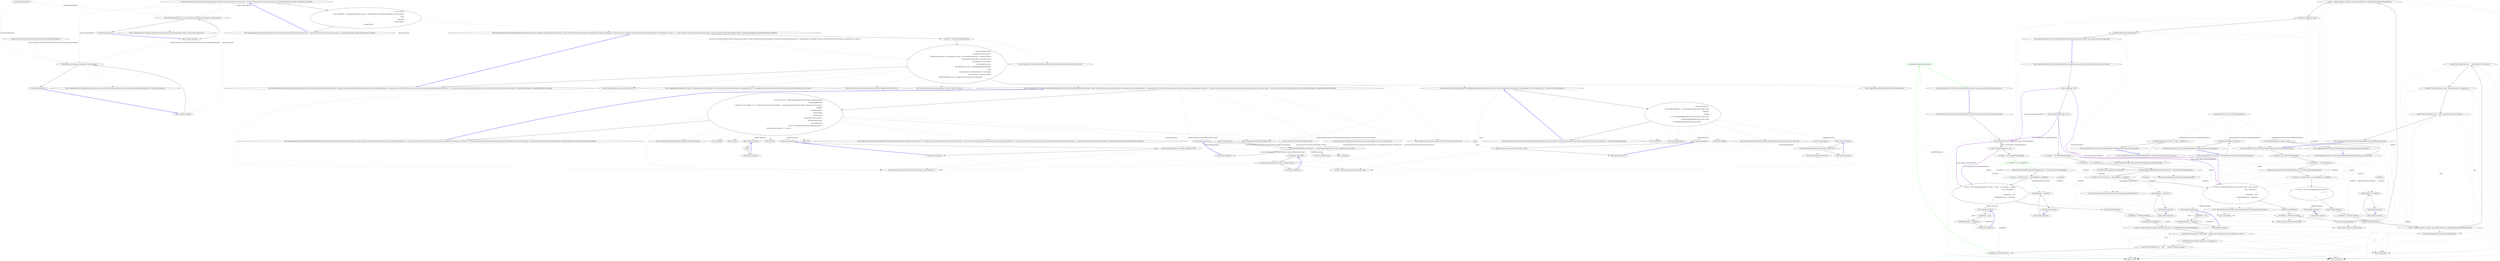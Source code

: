 digraph  {
n62 [label="System.StringComparer", span=""];
n63 [label="System.Collections.Generic.IEnumerable<CommandLine.Core.OptionSpecification>", span=""];
n64 [label="System.Collections.Generic.IEnumerable<string>", span=""];
n65 [label="System.StringComparer", span=""];
n66 [label="System.Collections.Generic.IEnumerable<System.Tuple<CommandLine.Core.Verb, System.Type>>", span=""];
n67 [label=string, span=""];
n68 [label="System.StringComparer", span=""];
n0 [label="Entry CommandLine.Core.InstanceChooser.Choose(System.Collections.Generic.IEnumerable<System.Type>, System.Collections.Generic.IEnumerable<string>, System.StringComparer, System.Globalization.CultureInfo)", span="12-12", cluster="CommandLine.Core.InstanceChooser.Choose(System.Collections.Generic.IEnumerable<System.Type>, System.Collections.Generic.IEnumerable<string>, System.StringComparer, System.Globalization.CultureInfo)"];
n1 [label="return Choose(\r\n                (args, optionSpecs) => Tokenizer.Tokenize(args, name => NameLookup.Contains(name, optionSpecs, nameComparer)),\r\n                types,\r\n                arguments,\r\n                nameComparer,\r\n                parsingCulture);", span="18-23", cluster="CommandLine.Core.InstanceChooser.Choose(System.Collections.Generic.IEnumerable<System.Type>, System.Collections.Generic.IEnumerable<string>, System.StringComparer, System.Globalization.CultureInfo)"];
n5 [label="Tokenizer.Tokenize(args, name => NameLookup.Contains(name, optionSpecs, nameComparer))", span="19-19", cluster="lambda expression"];
n9 [label="NameLookup.Contains(name, optionSpecs, nameComparer)", span="19-19", cluster="lambda expression"];
n2 [label="Exit CommandLine.Core.InstanceChooser.Choose(System.Collections.Generic.IEnumerable<System.Type>, System.Collections.Generic.IEnumerable<string>, System.StringComparer, System.Globalization.CultureInfo)", span="12-12", cluster="CommandLine.Core.InstanceChooser.Choose(System.Collections.Generic.IEnumerable<System.Type>, System.Collections.Generic.IEnumerable<string>, System.StringComparer, System.Globalization.CultureInfo)"];
n3 [label="Entry CommandLine.Core.InstanceChooser.Choose(System.Func<System.Collections.Generic.IEnumerable<string>, System.Collections.Generic.IEnumerable<CommandLine.Core.OptionSpecification>, CommandLine.Core.StatePair<System.Collections.Generic.IEnumerable<CommandLine.Core.Token>>>, System.Collections.Generic.IEnumerable<System.Type>, System.Collections.Generic.IEnumerable<string>, System.StringComparer, System.Globalization.CultureInfo)", span="26-26", cluster="CommandLine.Core.InstanceChooser.Choose(System.Func<System.Collections.Generic.IEnumerable<string>, System.Collections.Generic.IEnumerable<CommandLine.Core.OptionSpecification>, CommandLine.Core.StatePair<System.Collections.Generic.IEnumerable<CommandLine.Core.Token>>>, System.Collections.Generic.IEnumerable<System.Type>, System.Collections.Generic.IEnumerable<string>, System.StringComparer, System.Globalization.CultureInfo)"];
n4 [label="Entry lambda expression", span="19-19", cluster="lambda expression"];
n6 [label="Exit lambda expression", span="19-19", cluster="lambda expression"];
n7 [label="Entry CommandLine.Core.Tokenizer.Tokenize(System.Collections.Generic.IEnumerable<string>, System.Func<string, bool>)", span="11-11", cluster="CommandLine.Core.Tokenizer.Tokenize(System.Collections.Generic.IEnumerable<string>, System.Func<string, bool>)"];
n8 [label="Entry lambda expression", span="19-19", cluster="lambda expression"];
n10 [label="Exit lambda expression", span="19-19", cluster="lambda expression"];
n11 [label="Entry CommandLine.Core.NameLookup.Contains(string, System.Collections.Generic.IEnumerable<CommandLine.Core.OptionSpecification>, System.StringComparer)", span="11-11", cluster="CommandLine.Core.NameLookup.Contains(string, System.Collections.Generic.IEnumerable<CommandLine.Core.OptionSpecification>, System.StringComparer)"];
n12 [label="var verbs = Verb.SelectFromTypes(types)", span="33-33", cluster="CommandLine.Core.InstanceChooser.Choose(System.Func<System.Collections.Generic.IEnumerable<string>, System.Collections.Generic.IEnumerable<CommandLine.Core.OptionSpecification>, CommandLine.Core.StatePair<System.Collections.Generic.IEnumerable<CommandLine.Core.Token>>>, System.Collections.Generic.IEnumerable<System.Type>, System.Collections.Generic.IEnumerable<string>, System.StringComparer, System.Globalization.CultureInfo)"];
n13 [label="return arguments.Empty()\r\n                ? ParserResult.Create<object>(\r\n                    ParserResultType.Verbs, new NullInstance(), new[] { new NoVerbSelectedError() }, Maybe.Just(types))\r\n                : nameComparer.Equals(''help'', arguments.First())\r\n                   ? ParserResult.Create<object>(\r\n                        ParserResultType.Verbs,\r\n                        new NullInstance(), new[] { CreateHelpVerbRequestedError(\r\n                            verbs,\r\n                            arguments.Skip(1).SingleOrDefault() ?? string.Empty,\r\n                            nameComparer) }, Maybe.Just(types))\r\n                   : MatchVerb(tokenizer, verbs, arguments, nameComparer, parsingCulture);", span="35-45", cluster="CommandLine.Core.InstanceChooser.Choose(System.Func<System.Collections.Generic.IEnumerable<string>, System.Collections.Generic.IEnumerable<CommandLine.Core.OptionSpecification>, CommandLine.Core.StatePair<System.Collections.Generic.IEnumerable<CommandLine.Core.Token>>>, System.Collections.Generic.IEnumerable<System.Type>, System.Collections.Generic.IEnumerable<string>, System.StringComparer, System.Globalization.CultureInfo)"];
n15 [label="Entry CommandLine.Core.Verb.SelectFromTypes(System.Collections.Generic.IEnumerable<System.Type>)", span="40-40", cluster="CommandLine.Core.Verb.SelectFromTypes(System.Collections.Generic.IEnumerable<System.Type>)"];
n14 [label="Exit CommandLine.Core.InstanceChooser.Choose(System.Func<System.Collections.Generic.IEnumerable<string>, System.Collections.Generic.IEnumerable<CommandLine.Core.OptionSpecification>, CommandLine.Core.StatePair<System.Collections.Generic.IEnumerable<CommandLine.Core.Token>>>, System.Collections.Generic.IEnumerable<System.Type>, System.Collections.Generic.IEnumerable<string>, System.StringComparer, System.Globalization.CultureInfo)", span="26-26", cluster="CommandLine.Core.InstanceChooser.Choose(System.Func<System.Collections.Generic.IEnumerable<string>, System.Collections.Generic.IEnumerable<CommandLine.Core.OptionSpecification>, CommandLine.Core.StatePair<System.Collections.Generic.IEnumerable<CommandLine.Core.Token>>>, System.Collections.Generic.IEnumerable<System.Type>, System.Collections.Generic.IEnumerable<string>, System.StringComparer, System.Globalization.CultureInfo)"];
n16 [label="Entry System.Collections.Generic.IEnumerable<TSource>.Empty<TSource>()", span="62-62", cluster="System.Collections.Generic.IEnumerable<TSource>.Empty<TSource>()"];
n17 [label="Entry CommandLine.NullInstance.NullInstance()", span="9-9", cluster="CommandLine.NullInstance.NullInstance()"];
n18 [label="Entry CommandLine.NoVerbSelectedError.NoVerbSelectedError()", span="406-406", cluster="CommandLine.NoVerbSelectedError.NoVerbSelectedError()"];
n19 [label="Entry CommandLine.Infrastructure.Maybe.Just<T>(T)", span="68-68", cluster="CommandLine.Infrastructure.Maybe.Just<T>(T)"];
n20 [label="Entry CommandLine.ParserResult.Create<T>(CommandLine.ParserResultType, T, System.Collections.Generic.IEnumerable<CommandLine.Error>, CommandLine.Infrastructure.Maybe<System.Collections.Generic.IEnumerable<System.Type>>)", span="105-105", cluster="CommandLine.ParserResult.Create<T>(CommandLine.ParserResultType, T, System.Collections.Generic.IEnumerable<CommandLine.Error>, CommandLine.Infrastructure.Maybe<System.Collections.Generic.IEnumerable<System.Type>>)"];
n21 [label="Entry System.Collections.Generic.IEnumerable<TSource>.First<TSource>()", span="0-0", cluster="System.Collections.Generic.IEnumerable<TSource>.First<TSource>()"];
n22 [label="Entry System.StringComparer.Equals(string, string)", span="0-0", cluster="System.StringComparer.Equals(string, string)"];
n23 [label="Entry System.Collections.Generic.IEnumerable<TSource>.Skip<TSource>(int)", span="0-0", cluster="System.Collections.Generic.IEnumerable<TSource>.Skip<TSource>(int)"];
n24 [label="Entry System.Collections.Generic.IEnumerable<TSource>.SingleOrDefault<TSource>()", span="0-0", cluster="System.Collections.Generic.IEnumerable<TSource>.SingleOrDefault<TSource>()"];
n25 [label="Entry CommandLine.Core.InstanceChooser.CreateHelpVerbRequestedError(System.Collections.Generic.IEnumerable<System.Tuple<CommandLine.Core.Verb, System.Type>>, string, System.StringComparer)", span="69-69", cluster="CommandLine.Core.InstanceChooser.CreateHelpVerbRequestedError(System.Collections.Generic.IEnumerable<System.Tuple<CommandLine.Core.Verb, System.Type>>, string, System.StringComparer)"];
n26 [label="Entry CommandLine.Core.InstanceChooser.MatchVerb(System.Func<System.Collections.Generic.IEnumerable<string>, System.Collections.Generic.IEnumerable<CommandLine.Core.OptionSpecification>, CommandLine.Core.StatePair<System.Collections.Generic.IEnumerable<CommandLine.Core.Token>>>, System.Collections.Generic.IEnumerable<System.Tuple<CommandLine.Core.Verb, System.Type>>, System.Collections.Generic.IEnumerable<string>, System.StringComparer, System.Globalization.CultureInfo)", span="48-48", cluster="CommandLine.Core.InstanceChooser.MatchVerb(System.Func<System.Collections.Generic.IEnumerable<string>, System.Collections.Generic.IEnumerable<CommandLine.Core.OptionSpecification>, CommandLine.Core.StatePair<System.Collections.Generic.IEnumerable<CommandLine.Core.Token>>>, System.Collections.Generic.IEnumerable<System.Tuple<CommandLine.Core.Verb, System.Type>>, System.Collections.Generic.IEnumerable<string>, System.StringComparer, System.Globalization.CultureInfo)"];
n27 [label="return verbs.Any(a => nameComparer.Equals(a.Item1.Name, arguments.First()))\r\n                ? InstanceBuilder.Build(\r\n                    Maybe.Just<Func<object>>(() => Activator.CreateInstance(verbs.Single(v => nameComparer.Equals(v.Item1.Name, arguments.First())).Item2)),\r\n                    tokenizer,\r\n                    arguments.Skip(1),\r\n                    nameComparer,\r\n                    parsingCulture)\r\n                : ParserResult.Create<object>(\r\n                    ParserResultType.Verbs,\r\n                    new NullInstance(),\r\n                    new[] { new BadVerbSelectedError(arguments.First()) },\r\n                    Maybe.Just(verbs.Select(v => v.Item2)));", span="55-66", cluster="CommandLine.Core.InstanceChooser.MatchVerb(System.Func<System.Collections.Generic.IEnumerable<string>, System.Collections.Generic.IEnumerable<CommandLine.Core.OptionSpecification>, CommandLine.Core.StatePair<System.Collections.Generic.IEnumerable<CommandLine.Core.Token>>>, System.Collections.Generic.IEnumerable<System.Tuple<CommandLine.Core.Verb, System.Type>>, System.Collections.Generic.IEnumerable<string>, System.StringComparer, System.Globalization.CultureInfo)"];
n36 [label="nameComparer.Equals(a.Item1.Name, arguments.First())", span="55-55", cluster="lambda expression"];
n39 [label="Activator.CreateInstance(verbs.Single(v => nameComparer.Equals(v.Item1.Name, arguments.First())).Item2)", span="57-57", cluster="lambda expression"];
n44 [label="nameComparer.Equals(v.Item1.Name, arguments.First())", span="57-57", cluster="lambda expression"];
n28 [label="Exit CommandLine.Core.InstanceChooser.MatchVerb(System.Func<System.Collections.Generic.IEnumerable<string>, System.Collections.Generic.IEnumerable<CommandLine.Core.OptionSpecification>, CommandLine.Core.StatePair<System.Collections.Generic.IEnumerable<CommandLine.Core.Token>>>, System.Collections.Generic.IEnumerable<System.Tuple<CommandLine.Core.Verb, System.Type>>, System.Collections.Generic.IEnumerable<string>, System.StringComparer, System.Globalization.CultureInfo)", span="48-48", cluster="CommandLine.Core.InstanceChooser.MatchVerb(System.Func<System.Collections.Generic.IEnumerable<string>, System.Collections.Generic.IEnumerable<CommandLine.Core.OptionSpecification>, CommandLine.Core.StatePair<System.Collections.Generic.IEnumerable<CommandLine.Core.Token>>>, System.Collections.Generic.IEnumerable<System.Tuple<CommandLine.Core.Verb, System.Type>>, System.Collections.Generic.IEnumerable<string>, System.StringComparer, System.Globalization.CultureInfo)"];
n29 [label="Entry Unk.Any", span="", cluster="Unk.Any"];
n30 [label="Entry Unk.>", span="", cluster="Unk.>"];
n31 [label="Entry CommandLine.Core.InstanceBuilder.Build<T>(CommandLine.Infrastructure.Maybe<System.Func<T>>, System.Func<System.Collections.Generic.IEnumerable<string>, System.Collections.Generic.IEnumerable<CommandLine.Core.OptionSpecification>, CommandLine.Core.StatePair<System.Collections.Generic.IEnumerable<CommandLine.Core.Token>>>, System.Collections.Generic.IEnumerable<string>, System.StringComparer, System.Globalization.CultureInfo)", span="34-34", cluster="CommandLine.Core.InstanceBuilder.Build<T>(CommandLine.Infrastructure.Maybe<System.Func<T>>, System.Func<System.Collections.Generic.IEnumerable<string>, System.Collections.Generic.IEnumerable<CommandLine.Core.OptionSpecification>, CommandLine.Core.StatePair<System.Collections.Generic.IEnumerable<CommandLine.Core.Token>>>, System.Collections.Generic.IEnumerable<string>, System.StringComparer, System.Globalization.CultureInfo)"];
n32 [label="Entry CommandLine.BadVerbSelectedError.BadVerbSelectedError(string)", span="342-342", cluster="CommandLine.BadVerbSelectedError.BadVerbSelectedError(string)"];
n33 [label="Entry Unk.Select", span="", cluster="Unk.Select"];
n34 [label="Entry Unk.Just", span="", cluster="Unk.Just"];
n35 [label="Entry lambda expression", span="55-55", cluster="lambda expression"];
n38 [label="Entry lambda expression", span="57-57", cluster="lambda expression"];
n46 [label="Entry lambda expression", span="66-66", cluster="lambda expression"];
n37 [label="Exit lambda expression", span="55-55", cluster="lambda expression"];
n40 [label="Exit lambda expression", span="57-57", cluster="lambda expression"];
n41 [label="Entry Unk.Single", span="", cluster="Unk.Single"];
n42 [label="Entry Unk.CreateInstance", span="", cluster="Unk.CreateInstance"];
n43 [label="Entry lambda expression", span="57-57", cluster="lambda expression"];
n45 [label="Exit lambda expression", span="57-57", cluster="lambda expression"];
n47 [label="v.Item2", span="66-66", cluster="lambda expression"];
n48 [label="Exit lambda expression", span="66-66", cluster="lambda expression"];
n49 [label="return verb.Length > 0\r\n                      ? verbs.SingleOrDefault(v => nameComparer.Equals(v.Item1.Name, verb))\r\n                             .ToMaybe()\r\n                             .Return(\r\n                                 v => new HelpVerbRequestedError(v.Item1.Name, v.Item2, true),\r\n                                 new HelpVerbRequestedError(null, null, false))\r\n                      : new HelpVerbRequestedError(null, null, false);", span="74-80", cluster="CommandLine.Core.InstanceChooser.CreateHelpVerbRequestedError(System.Collections.Generic.IEnumerable<System.Tuple<CommandLine.Core.Verb, System.Type>>, string, System.StringComparer)"];
n56 [label="nameComparer.Equals(v.Item1.Name, verb)", span="75-75", cluster="lambda expression"];
n50 [label="Exit CommandLine.Core.InstanceChooser.CreateHelpVerbRequestedError(System.Collections.Generic.IEnumerable<System.Tuple<CommandLine.Core.Verb, System.Type>>, string, System.StringComparer)", span="69-69", cluster="CommandLine.Core.InstanceChooser.CreateHelpVerbRequestedError(System.Collections.Generic.IEnumerable<System.Tuple<CommandLine.Core.Verb, System.Type>>, string, System.StringComparer)"];
n51 [label="Entry Unk.SingleOrDefault", span="", cluster="Unk.SingleOrDefault"];
n52 [label="Entry Unk.ToMaybe", span="", cluster="Unk.ToMaybe"];
n53 [label="Entry CommandLine.HelpVerbRequestedError.HelpVerbRequestedError(string, System.Type, bool)", span="368-368", cluster="CommandLine.HelpVerbRequestedError.HelpVerbRequestedError(string, System.Type, bool)"];
n54 [label="Entry Unk.Return", span="", cluster="Unk.Return"];
n55 [label="Entry lambda expression", span="75-75", cluster="lambda expression"];
n58 [label="Entry lambda expression", span="78-78", cluster="lambda expression"];
n57 [label="Exit lambda expression", span="75-75", cluster="lambda expression"];
n59 [label="new HelpVerbRequestedError(v.Item1.Name, v.Item2, true)", span="78-78", cluster="lambda expression"];
n60 [label="Exit lambda expression", span="78-78", cluster="lambda expression"];
n61 [label="Entry HelpVerbRequestedError.cstr", span="", cluster="HelpVerbRequestedError.cstr"];
m1_39 [label="Entry Unk.Be", span="", cluster="Unk.Be", file="SpecificationPropertyRules.cs"];
m1_10 [label="Entry CommandLine.Tests.Unit.Text.VerbsHelpTextFixture.Failed_verb_parsing_prints_particular_help_screen()", span="62-62", cluster="CommandLine.Tests.Unit.Text.VerbsHelpTextFixture.Failed_verb_parsing_prints_particular_help_screen()", file="SpecificationPropertyRules.cs"];
m1_14 [label="var testWriter = new StringWriter()", span="68-68", cluster="CommandLine.Tests.Unit.Text.VerbsHelpTextFixture.Failed_verb_parsing_prints_particular_help_screen()", color=green, community=0, file="SpecificationPropertyRules.cs"];
m1_13 [label="var options = new OptionsWithVerbsHelp()", span="67-67", cluster="CommandLine.Tests.Unit.Text.VerbsHelpTextFixture.Failed_verb_parsing_prints_particular_help_screen()", file="SpecificationPropertyRules.cs"];
m1_15 [label="ReflectionUtil.AssemblyFromWhichToPullInformation = Assembly.GetExecutingAssembly()", span="69-69", cluster="CommandLine.Tests.Unit.Text.VerbsHelpTextFixture.Failed_verb_parsing_prints_particular_help_screen()", file="SpecificationPropertyRules.cs"];
m1_16 [label="var parser = new Parser(with => with.HelpWriter = testWriter)", span="70-70", cluster="CommandLine.Tests.Unit.Text.VerbsHelpTextFixture.Failed_verb_parsing_prints_particular_help_screen()", file="SpecificationPropertyRules.cs"];
m1_19 [label="var helpText = testWriter.ToString()", span="80-80", cluster="CommandLine.Tests.Unit.Text.VerbsHelpTextFixture.Failed_verb_parsing_prints_particular_help_screen()", file="SpecificationPropertyRules.cs"];
m1_26 [label="invokedVerbInstance.Should().Be(null)", span="89-89", cluster="CommandLine.Tests.Unit.Text.VerbsHelpTextFixture.Failed_verb_parsing_prints_particular_help_screen()", color=green, community=0, file="SpecificationPropertyRules.cs"];
m1_17 [label="var result = parser.ParseArguments(new string[] { ''clone'', ''--no_hardlinks'' }, options,\r\n                (verb, subOptions) =>\r\n                    {\r\n                        invokedVerb = verb;\r\n                        invokedVerbInstance = subOptions;\r\n                    })", span="71-76", cluster="CommandLine.Tests.Unit.Text.VerbsHelpTextFixture.Failed_verb_parsing_prints_particular_help_screen()", file="SpecificationPropertyRules.cs"];
m1_25 [label="invokedVerb.Should().Be(''clone'')", span="88-88", cluster="CommandLine.Tests.Unit.Text.VerbsHelpTextFixture.Failed_verb_parsing_prints_particular_help_screen()", file="SpecificationPropertyRules.cs"];
m1_12 [label="object invokedVerbInstance = null", span="65-65", cluster="CommandLine.Tests.Unit.Text.VerbsHelpTextFixture.Failed_verb_parsing_prints_particular_help_screen()", file="SpecificationPropertyRules.cs"];
m1_18 [label="result.Should().BeFalse()", span="78-78", cluster="CommandLine.Tests.Unit.Text.VerbsHelpTextFixture.Failed_verb_parsing_prints_particular_help_screen()", file="SpecificationPropertyRules.cs"];
m1_20 [label="Console.WriteLine(helpText)", span="81-81", cluster="CommandLine.Tests.Unit.Text.VerbsHelpTextFixture.Failed_verb_parsing_prints_particular_help_screen()", file="SpecificationPropertyRules.cs"];
m1_21 [label="var lines = helpText.Split(new string[] { Environment.NewLine }, StringSplitOptions.RemoveEmptyEntries)", span="82-82", cluster="CommandLine.Tests.Unit.Text.VerbsHelpTextFixture.Failed_verb_parsing_prints_particular_help_screen()", file="SpecificationPropertyRules.cs"];
m1_11 [label="string invokedVerb = null", span="64-64", cluster="CommandLine.Tests.Unit.Text.VerbsHelpTextFixture.Failed_verb_parsing_prints_particular_help_screen()", file="SpecificationPropertyRules.cs"];
m1_24 [label="lines[7].Trim().Should().Be(''-q, --quiet       Suppress summary message.'')", span="86-86", cluster="CommandLine.Tests.Unit.Text.VerbsHelpTextFixture.Failed_verb_parsing_prints_particular_help_screen()", file="SpecificationPropertyRules.cs"];
m1_22 [label="lines[5].Trim().Should().Be(''--no-hardlinks    Optimize the cloning process from a repository on a local'')", span="84-84", cluster="CommandLine.Tests.Unit.Text.VerbsHelpTextFixture.Failed_verb_parsing_prints_particular_help_screen()", file="SpecificationPropertyRules.cs"];
m1_23 [label="lines[6].Trim().Should().Be(''filesystem by copying files.'')", span="85-85", cluster="CommandLine.Tests.Unit.Text.VerbsHelpTextFixture.Failed_verb_parsing_prints_particular_help_screen()", file="SpecificationPropertyRules.cs"];
m1_27 [label="Exit CommandLine.Tests.Unit.Text.VerbsHelpTextFixture.Failed_verb_parsing_prints_particular_help_screen()", span="62-62", cluster="CommandLine.Tests.Unit.Text.VerbsHelpTextFixture.Failed_verb_parsing_prints_particular_help_screen()", file="SpecificationPropertyRules.cs"];
m1_3 [label="Entry CommandLine.Tests.Unit.Text.VerbsHelpTextFixture.DoCoreTestForIndex(string[])", span="121-121", cluster="CommandLine.Tests.Unit.Text.VerbsHelpTextFixture.DoCoreTestForIndex(string[])", file="SpecificationPropertyRules.cs"];
m1_70 [label="var testWriter = new StringWriter()", span="124-124", cluster="CommandLine.Tests.Unit.Text.VerbsHelpTextFixture.DoCoreTestForIndex(string[])", file="SpecificationPropertyRules.cs"];
m1_74 [label="result.Should().BeFalse()", span="132-132", cluster="CommandLine.Tests.Unit.Text.VerbsHelpTextFixture.DoCoreTestForIndex(string[])", file="SpecificationPropertyRules.cs"];
m1_78 [label="lines[5].Trim().Should().Be(''add       Add file contents to the index.'')", span="138-138", cluster="CommandLine.Tests.Unit.Text.VerbsHelpTextFixture.DoCoreTestForIndex(string[])", file="SpecificationPropertyRules.cs"];
m1_79 [label="lines[6].Trim().Should().Be(''commit    Record changes to the repository.'')", span="139-139", cluster="CommandLine.Tests.Unit.Text.VerbsHelpTextFixture.DoCoreTestForIndex(string[])", file="SpecificationPropertyRules.cs"];
m1_80 [label="lines[7].Trim().Should().Be(''clone     Clone a repository into a new directory.'')", span="140-140", cluster="CommandLine.Tests.Unit.Text.VerbsHelpTextFixture.DoCoreTestForIndex(string[])", file="SpecificationPropertyRules.cs"];
m1_69 [label="var options = new OptionsWithVerbsHelp()", span="123-123", cluster="CommandLine.Tests.Unit.Text.VerbsHelpTextFixture.DoCoreTestForIndex(string[])", file="SpecificationPropertyRules.cs"];
m1_71 [label="ReflectionUtil.AssemblyFromWhichToPullInformation = Assembly.GetExecutingAssembly()", span="125-125", cluster="CommandLine.Tests.Unit.Text.VerbsHelpTextFixture.DoCoreTestForIndex(string[])", file="SpecificationPropertyRules.cs"];
m1_72 [label="var parser = new Parser(with => with.HelpWriter = testWriter)", span="126-126", cluster="CommandLine.Tests.Unit.Text.VerbsHelpTextFixture.DoCoreTestForIndex(string[])", file="SpecificationPropertyRules.cs"];
m1_75 [label="var helpText = testWriter.ToString()", span="134-134", cluster="CommandLine.Tests.Unit.Text.VerbsHelpTextFixture.DoCoreTestForIndex(string[])", file="SpecificationPropertyRules.cs"];
m1_73 [label="var result = parser.ParseArguments(args, options,\r\n                (_, __) =>\r\n                    {\r\n                    })", span="127-130", cluster="CommandLine.Tests.Unit.Text.VerbsHelpTextFixture.DoCoreTestForIndex(string[])", file="SpecificationPropertyRules.cs"];
m1_77 [label="var lines = helpText.Split(new string[] { Environment.NewLine }, StringSplitOptions.RemoveEmptyEntries)", span="136-136", cluster="CommandLine.Tests.Unit.Text.VerbsHelpTextFixture.DoCoreTestForIndex(string[])", file="SpecificationPropertyRules.cs"];
m1_76 [label="Console.WriteLine(helpText)", span="135-135", cluster="CommandLine.Tests.Unit.Text.VerbsHelpTextFixture.DoCoreTestForIndex(string[])", file="SpecificationPropertyRules.cs"];
m1_81 [label="Exit CommandLine.Tests.Unit.Text.VerbsHelpTextFixture.DoCoreTestForIndex(string[])", span="121-121", cluster="CommandLine.Tests.Unit.Text.VerbsHelpTextFixture.DoCoreTestForIndex(string[])", file="SpecificationPropertyRules.cs"];
m1_35 [label="Entry System.IO.StringWriter.ToString()", span="0-0", cluster="System.IO.StringWriter.ToString()", file="SpecificationPropertyRules.cs"];
m1_29 [label="Entry System.IO.StringWriter.StringWriter()", span="0-0", cluster="System.IO.StringWriter.StringWriter()", file="SpecificationPropertyRules.cs"];
m1_30 [label="Entry System.Reflection.Assembly.GetExecutingAssembly()", span="0-0", cluster="System.Reflection.Assembly.GetExecutingAssembly()", file="SpecificationPropertyRules.cs"];
m1_31 [label="Entry CommandLine.Parser.Parser(System.Action<CommandLine.ParserSettings>)", span="86-86", cluster="CommandLine.Parser.Parser(System.Action<CommandLine.ParserSettings>)", file="SpecificationPropertyRules.cs"];
m1_4 [label="Entry CommandLine.Tests.Unit.Text.VerbsHelpTextFixture.Requesting_help_prints_help_index()", span="50-50", cluster="CommandLine.Tests.Unit.Text.VerbsHelpTextFixture.Requesting_help_prints_help_index()", file="SpecificationPropertyRules.cs"];
m1_5 [label="DoCoreTestForIndex(new string[] {''help''})", span="52-52", cluster="CommandLine.Tests.Unit.Text.VerbsHelpTextFixture.Requesting_help_prints_help_index()", file="SpecificationPropertyRules.cs"];
m1_6 [label="Exit CommandLine.Tests.Unit.Text.VerbsHelpTextFixture.Requesting_help_prints_help_index()", span="50-50", cluster="CommandLine.Tests.Unit.Text.VerbsHelpTextFixture.Requesting_help_prints_help_index()", file="SpecificationPropertyRules.cs"];
m1_38 [label="Entry string.Trim()", span="0-0", cluster="string.Trim()", file="SpecificationPropertyRules.cs"];
m1_34 [label="Entry Unk.BeFalse", span="", cluster="Unk.BeFalse", file="SpecificationPropertyRules.cs"];
m1_85 [label="Entry lambda expression", span="128-130", cluster="lambda expression", file="SpecificationPropertyRules.cs"];
m1_41 [label="with.HelpWriter = testWriter", span="70-70", cluster="lambda expression", file="SpecificationPropertyRules.cs"];
m1_40 [label="Entry lambda expression", span="70-70", cluster="lambda expression", file="SpecificationPropertyRules.cs"];
m1_42 [label="Exit lambda expression", span="70-70", cluster="lambda expression", file="SpecificationPropertyRules.cs"];
m1_43 [label="Entry lambda expression", span="72-76", cluster="lambda expression", file="SpecificationPropertyRules.cs"];
m1_63 [label="with.HelpWriter = testWriter", span="102-102", cluster="lambda expression", file="SpecificationPropertyRules.cs"];
m1_83 [label="with.HelpWriter = testWriter", span="126-126", cluster="lambda expression", file="SpecificationPropertyRules.cs"];
m1_46 [label="Exit lambda expression", span="72-76", cluster="lambda expression", file="SpecificationPropertyRules.cs"];
m1_44 [label="invokedVerb = verb", span="74-74", cluster="lambda expression", file="SpecificationPropertyRules.cs"];
m1_45 [label="invokedVerbInstance = subOptions", span="75-75", cluster="lambda expression", file="SpecificationPropertyRules.cs"];
m1_62 [label="Entry lambda expression", span="102-102", cluster="lambda expression", file="SpecificationPropertyRules.cs"];
m1_64 [label="Exit lambda expression", span="102-102", cluster="lambda expression", file="SpecificationPropertyRules.cs"];
m1_82 [label="Entry lambda expression", span="126-126", cluster="lambda expression", file="SpecificationPropertyRules.cs"];
m1_84 [label="Exit lambda expression", span="126-126", cluster="lambda expression", file="SpecificationPropertyRules.cs"];
m1_65 [label="Entry lambda expression", span="104-108", cluster="lambda expression", file="SpecificationPropertyRules.cs"];
m1_68 [label="Exit lambda expression", span="104-108", cluster="lambda expression", file="SpecificationPropertyRules.cs"];
m1_66 [label="invokedVerb = verb", span="106-106", cluster="lambda expression", file="SpecificationPropertyRules.cs"];
m1_67 [label="invokedVerbInstance = subOptions", span="107-107", cluster="lambda expression", file="SpecificationPropertyRules.cs"];
m1_86 [label="Exit lambda expression", span="128-130", cluster="lambda expression", file="SpecificationPropertyRules.cs"];
m1_47 [label="Entry CommandLine.Tests.Unit.Text.VerbsHelpTextFixture.Requesting_help_of_particular_verb_without_instance_should_work()", span="94-94", cluster="CommandLine.Tests.Unit.Text.VerbsHelpTextFixture.Requesting_help_of_particular_verb_without_instance_should_work()", file="SpecificationPropertyRules.cs"];
m1_51 [label="var testWriter = new StringWriter()", span="100-100", cluster="CommandLine.Tests.Unit.Text.VerbsHelpTextFixture.Requesting_help_of_particular_verb_without_instance_should_work()", file="SpecificationPropertyRules.cs"];
m1_55 [label="result.Should().BeFalse()", span="110-110", cluster="CommandLine.Tests.Unit.Text.VerbsHelpTextFixture.Requesting_help_of_particular_verb_without_instance_should_work()", file="SpecificationPropertyRules.cs"];
m1_59 [label="invokedVerb.Should().Be(''help'')", span="116-116", cluster="CommandLine.Tests.Unit.Text.VerbsHelpTextFixture.Requesting_help_of_particular_verb_without_instance_should_work()", file="SpecificationPropertyRules.cs"];
m1_60 [label="invokedVerbInstance.Should().Be(null)", span="117-117", cluster="CommandLine.Tests.Unit.Text.VerbsHelpTextFixture.Requesting_help_of_particular_verb_without_instance_should_work()", file="SpecificationPropertyRules.cs"];
m1_50 [label="var options = new OptionsWithVerbsHelp()", span="99-99", cluster="CommandLine.Tests.Unit.Text.VerbsHelpTextFixture.Requesting_help_of_particular_verb_without_instance_should_work()", file="SpecificationPropertyRules.cs"];
m1_52 [label="ReflectionUtil.AssemblyFromWhichToPullInformation = Assembly.GetExecutingAssembly()", span="101-101", cluster="CommandLine.Tests.Unit.Text.VerbsHelpTextFixture.Requesting_help_of_particular_verb_without_instance_should_work()", file="SpecificationPropertyRules.cs"];
m1_53 [label="var parser = new Parser(with => with.HelpWriter = testWriter)", span="102-102", cluster="CommandLine.Tests.Unit.Text.VerbsHelpTextFixture.Requesting_help_of_particular_verb_without_instance_should_work()", file="SpecificationPropertyRules.cs"];
m1_56 [label="var helpText = testWriter.ToString()", span="112-112", cluster="CommandLine.Tests.Unit.Text.VerbsHelpTextFixture.Requesting_help_of_particular_verb_without_instance_should_work()", file="SpecificationPropertyRules.cs"];
m1_48 [label="string invokedVerb = null", span="96-96", cluster="CommandLine.Tests.Unit.Text.VerbsHelpTextFixture.Requesting_help_of_particular_verb_without_instance_should_work()", file="SpecificationPropertyRules.cs"];
m1_49 [label="object invokedVerbInstance = null", span="97-97", cluster="CommandLine.Tests.Unit.Text.VerbsHelpTextFixture.Requesting_help_of_particular_verb_without_instance_should_work()", file="SpecificationPropertyRules.cs"];
m1_54 [label="var result = parser.ParseArguments(new string[] {''help'', ''add''}, options,\r\n                (verb, subOptions) =>\r\n                    {\r\n                        invokedVerb = verb;\r\n                        invokedVerbInstance = subOptions;\r\n                    })", span="103-108", cluster="CommandLine.Tests.Unit.Text.VerbsHelpTextFixture.Requesting_help_of_particular_verb_without_instance_should_work()", file="SpecificationPropertyRules.cs"];
m1_58 [label="var lines = helpText.Split(new string[] { Environment.NewLine }, StringSplitOptions.RemoveEmptyEntries)", span="114-114", cluster="CommandLine.Tests.Unit.Text.VerbsHelpTextFixture.Requesting_help_of_particular_verb_without_instance_should_work()", file="SpecificationPropertyRules.cs"];
m1_57 [label="Console.WriteLine(helpText)", span="113-113", cluster="CommandLine.Tests.Unit.Text.VerbsHelpTextFixture.Requesting_help_of_particular_verb_without_instance_should_work()", file="SpecificationPropertyRules.cs"];
m1_61 [label="Exit CommandLine.Tests.Unit.Text.VerbsHelpTextFixture.Requesting_help_of_particular_verb_without_instance_should_work()", span="94-94", cluster="CommandLine.Tests.Unit.Text.VerbsHelpTextFixture.Requesting_help_of_particular_verb_without_instance_should_work()", file="SpecificationPropertyRules.cs"];
m1_32 [label="Entry CommandLine.Parser.ParseArguments(string[], object, System.Action<string, object>)", span="162-162", cluster="CommandLine.Parser.ParseArguments(string[], object, System.Action<string, object>)", file="SpecificationPropertyRules.cs"];
m1_7 [label="Entry CommandLine.Tests.Unit.Text.VerbsHelpTextFixture.Requesting_bad_help_prints_help_index()", span="56-56", cluster="CommandLine.Tests.Unit.Text.VerbsHelpTextFixture.Requesting_bad_help_prints_help_index()", file="SpecificationPropertyRules.cs"];
m1_8 [label="DoCoreTestForIndex(new string[] { ''help'', ''undefined'' })", span="58-58", cluster="CommandLine.Tests.Unit.Text.VerbsHelpTextFixture.Requesting_bad_help_prints_help_index()", file="SpecificationPropertyRules.cs"];
m1_9 [label="Exit CommandLine.Tests.Unit.Text.VerbsHelpTextFixture.Requesting_bad_help_prints_help_index()", span="56-56", cluster="CommandLine.Tests.Unit.Text.VerbsHelpTextFixture.Requesting_bad_help_prints_help_index()", file="SpecificationPropertyRules.cs"];
m1_0 [label="Entry CommandLine.Tests.Unit.Text.VerbsHelpTextFixture.Failed_parsing_prints_help_index()", span="44-44", cluster="CommandLine.Tests.Unit.Text.VerbsHelpTextFixture.Failed_parsing_prints_help_index()", file="SpecificationPropertyRules.cs"];
m1_1 [label="DoCoreTestForIndex(new string[] {})", span="46-46", cluster="CommandLine.Tests.Unit.Text.VerbsHelpTextFixture.Failed_parsing_prints_help_index()", file="SpecificationPropertyRules.cs"];
m1_2 [label="Exit CommandLine.Tests.Unit.Text.VerbsHelpTextFixture.Failed_parsing_prints_help_index()", span="44-44", cluster="CommandLine.Tests.Unit.Text.VerbsHelpTextFixture.Failed_parsing_prints_help_index()", file="SpecificationPropertyRules.cs"];
m1_37 [label="Entry string.Split(string[], System.StringSplitOptions)", span="0-0", cluster="string.Split(string[], System.StringSplitOptions)", file="SpecificationPropertyRules.cs"];
m1_33 [label="Entry Unk.Should", span="", cluster="Unk.Should", file="SpecificationPropertyRules.cs"];
m1_36 [label="Entry System.Console.WriteLine(string)", span="0-0", cluster="System.Console.WriteLine(string)", file="SpecificationPropertyRules.cs"];
m1_28 [label="Entry CommandLine.Tests.Fakes.OptionsWithVerbsHelp.OptionsWithVerbsHelp()", span="80-80", cluster="CommandLine.Tests.Fakes.OptionsWithVerbsHelp.OptionsWithVerbsHelp()", file="SpecificationPropertyRules.cs"];
m1_88 [label=testWriter, span="", file="SpecificationPropertyRules.cs"];
m1_89 [label=testWriter, span="", file="SpecificationPropertyRules.cs"];
m1_90 [label=testWriter, span="", file="SpecificationPropertyRules.cs"];
m1_87 [label="CommandLine.Tests.Unit.Text.VerbsHelpTextFixture", span="", file="SpecificationPropertyRules.cs"];
n62 -> n5  [key=1, style=dashed, color=darkseagreen4, label="System.StringComparer"];
n62 -> n9  [key=1, style=dashed, color=darkseagreen4, label="System.StringComparer"];
n63 -> n9  [key=1, style=dashed, color=darkseagreen4, label="System.Collections.Generic.IEnumerable<CommandLine.Core.OptionSpecification>"];
n64 -> n36  [key=1, style=dashed, color=darkseagreen4, label="System.Collections.Generic.IEnumerable<string>"];
n64 -> n39  [key=1, style=dashed, color=darkseagreen4, label="System.Collections.Generic.IEnumerable<string>"];
n64 -> n44  [key=1, style=dashed, color=darkseagreen4, label="System.Collections.Generic.IEnumerable<string>"];
n65 -> n36  [key=1, style=dashed, color=darkseagreen4, label="System.StringComparer"];
n65 -> n39  [key=1, style=dashed, color=darkseagreen4, label="System.StringComparer"];
n65 -> n44  [key=1, style=dashed, color=darkseagreen4, label="System.StringComparer"];
n66 -> n39  [key=1, style=dashed, color=darkseagreen4, label="System.Collections.Generic.IEnumerable<System.Tuple<CommandLine.Core.Verb, System.Type>>"];
n67 -> n56  [key=1, style=dashed, color=darkseagreen4, label=string];
n68 -> n56  [key=1, style=dashed, color=darkseagreen4, label="System.StringComparer"];
n0 -> n1  [key=0, style=solid];
n0 -> n5  [key=1, style=dashed, color=darkseagreen4, label="System.StringComparer"];
n0 -> n9  [key=1, style=dashed, color=darkseagreen4, label="System.StringComparer"];
n1 -> n2  [key=0, style=solid];
n1 -> n3  [key=2, style=dotted];
n1 -> n4  [key=1, style=dashed, color=darkseagreen4, label="lambda expression"];
n5 -> n6  [key=0, style=solid];
n5 -> n7  [key=2, style=dotted];
n5 -> n8  [key=1, style=dashed, color=darkseagreen4, label="lambda expression"];
n9 -> n10  [key=0, style=solid];
n9 -> n11  [key=2, style=dotted];
n2 -> n0  [key=0, style=bold, color=blue];
n3 -> n12  [key=0, style=solid];
n3 -> n13  [key=1, style=dashed, color=darkseagreen4, label="System.Func<System.Collections.Generic.IEnumerable<string>, System.Collections.Generic.IEnumerable<CommandLine.Core.OptionSpecification>, CommandLine.Core.StatePair<System.Collections.Generic.IEnumerable<CommandLine.Core.Token>>>"];
n4 -> n5  [key=0, style=solid];
n4 -> n9  [key=1, style=dashed, color=darkseagreen4, label="System.Collections.Generic.IEnumerable<CommandLine.Core.OptionSpecification>"];
n6 -> n4  [key=0, style=bold, color=blue];
n8 -> n9  [key=0, style=solid];
n10 -> n8  [key=0, style=bold, color=blue];
n12 -> n13  [key=0, style=solid];
n12 -> n15  [key=2, style=dotted];
n13 -> n14  [key=0, style=solid];
n13 -> n16  [key=2, style=dotted];
n13 -> n17  [key=2, style=dotted];
n13 -> n18  [key=2, style=dotted];
n13 -> n19  [key=2, style=dotted];
n13 -> n20  [key=2, style=dotted];
n13 -> n21  [key=2, style=dotted];
n13 -> n22  [key=2, style=dotted];
n13 -> n23  [key=2, style=dotted];
n13 -> n24  [key=2, style=dotted];
n13 -> n25  [key=2, style=dotted];
n13 -> n26  [key=2, style=dotted];
n14 -> n3  [key=0, style=bold, color=blue];
n25 -> n49  [key=0, style=solid];
n25 -> n56  [key=1, style=dashed, color=darkseagreen4, label=string];
n26 -> n27  [key=0, style=solid];
n26 -> n36  [key=1, style=dashed, color=darkseagreen4, label="System.Collections.Generic.IEnumerable<string>"];
n26 -> n39  [key=1, style=dashed, color=darkseagreen4, label="System.Collections.Generic.IEnumerable<System.Tuple<CommandLine.Core.Verb, System.Type>>"];
n26 -> n44  [key=1, style=dashed, color=darkseagreen4, label="System.Collections.Generic.IEnumerable<string>"];
n27 -> n28  [key=0, style=solid];
n27 -> n29  [key=2, style=dotted];
n27 -> n30  [key=2, style=dotted];
n27 -> n23  [key=2, style=dotted];
n27 -> n31  [key=2, style=dotted];
n27 -> n17  [key=2, style=dotted];
n27 -> n32  [key=2, style=dotted];
n27 -> n21  [key=2, style=dotted];
n27 -> n33  [key=2, style=dotted];
n27 -> n34  [key=2, style=dotted];
n27 -> n35  [key=1, style=dashed, color=darkseagreen4, label="lambda expression"];
n27 -> n38  [key=1, style=dashed, color=darkseagreen4, label="lambda expression"];
n27 -> n46  [key=1, style=dashed, color=darkseagreen4, label="lambda expression"];
n36 -> n37  [key=0, style=solid];
n36 -> n21  [key=2, style=dotted];
n36 -> n22  [key=2, style=dotted];
n39 -> n40  [key=0, style=solid];
n39 -> n41  [key=2, style=dotted];
n39 -> n42  [key=2, style=dotted];
n39 -> n43  [key=1, style=dashed, color=darkseagreen4, label="lambda expression"];
n44 -> n45  [key=0, style=solid];
n44 -> n21  [key=2, style=dotted];
n44 -> n22  [key=2, style=dotted];
n28 -> n26  [key=0, style=bold, color=blue];
n35 -> n36  [key=0, style=solid];
n38 -> n39  [key=0, style=solid];
n46 -> n47  [key=0, style=solid];
n37 -> n35  [key=0, style=bold, color=blue];
n40 -> n38  [key=0, style=bold, color=blue];
n43 -> n44  [key=0, style=solid];
n45 -> n43  [key=0, style=bold, color=blue];
n47 -> n48  [key=0, style=solid];
n48 -> n46  [key=0, style=bold, color=blue];
n49 -> n50  [key=0, style=solid];
n49 -> n51  [key=2, style=dotted];
n49 -> n52  [key=2, style=dotted];
n49 -> n53  [key=2, style=dotted];
n49 -> n54  [key=2, style=dotted];
n49 -> n55  [key=1, style=dashed, color=darkseagreen4, label="lambda expression"];
n49 -> n58  [key=1, style=dashed, color=darkseagreen4, label="lambda expression"];
n56 -> n57  [key=0, style=solid];
n56 -> n22  [key=2, style=dotted];
n50 -> n25  [key=0, style=bold, color=blue];
n55 -> n56  [key=0, style=solid];
n58 -> n59  [key=0, style=solid];
n57 -> n55  [key=0, style=bold, color=blue];
n59 -> n60  [key=0, style=solid];
n59 -> n61  [key=2, style=dotted];
n60 -> n58  [key=0, style=bold, color=blue];
m1_10 -> m1_11  [key=0, style=solid];
m1_14 -> m1_15  [key=0, style=solid, color=green];
m1_14 -> m1_29  [key=2, style=dotted, color=green];
m1_14 -> m1_16  [key=1, style=dashed, color=green, label=testWriter];
m1_14 -> m1_41  [key=1, style=dashed, color=green, label=testWriter];
m1_14 -> m1_19  [key=1, style=dashed, color=green, label=testWriter];
m1_13 -> m1_14  [key=0, style=solid, color=green];
m1_13 -> m1_28  [key=2, style=dotted];
m1_13 -> m1_17  [key=1, style=dashed, color=darkseagreen4, label=options];
m1_15 -> m1_16  [key=0, style=solid];
m1_15 -> m1_30  [key=2, style=dotted];
m1_16 -> m1_17  [key=0, style=solid];
m1_16 -> m1_31  [key=2, style=dotted];
m1_16 -> m1_41  [key=1, style=dashed, color=darkseagreen4, label="CommandLine.ParserSettings"];
m1_19 -> m1_20  [key=0, style=solid];
m1_19 -> m1_35  [key=2, style=dotted];
m1_19 -> m1_21  [key=1, style=dashed, color=darkseagreen4, label=helpText];
m1_26 -> m1_27  [key=0, style=solid, color=green];
m1_26 -> m1_33  [key=2, style=dotted, color=green];
m1_26 -> m1_39  [key=2, style=dotted, color=green];
m1_17 -> m1_26  [key=1, style=dashed, color=green, label=invokedVerbInstance];
m1_17 -> m1_18  [key=0, style=solid];
m1_17 -> m1_32  [key=2, style=dotted];
m1_17 -> m1_43  [key=1, style=dashed, color=darkseagreen4, label="lambda expression"];
m1_17 -> m1_25  [key=1, style=dashed, color=darkseagreen4, label=invokedVerb];
m1_25 -> m1_26  [key=0, style=solid, color=green];
m1_25 -> m1_33  [key=2, style=dotted];
m1_25 -> m1_39  [key=2, style=dotted];
m1_12 -> m1_13  [key=0, style=solid];
m1_12 -> m1_17  [key=3, color=darkorchid, style=bold, label="Local variable object invokedVerbInstance"];
m1_12 -> m1_11  [key=3, color=darkorchid, style=bold, label="Local variable object invokedVerbInstance"];
m1_18 -> m1_19  [key=0, style=solid];
m1_18 -> m1_33  [key=2, style=dotted];
m1_18 -> m1_34  [key=2, style=dotted];
m1_20 -> m1_21  [key=0, style=solid];
m1_20 -> m1_36  [key=2, style=dotted];
m1_21 -> m1_22  [key=0, style=solid];
m1_21 -> m1_37  [key=2, style=dotted];
m1_21 -> m1_23  [key=1, style=dashed, color=darkseagreen4, label=lines];
m1_21 -> m1_24  [key=1, style=dashed, color=darkseagreen4, label=lines];
m1_11 -> m1_17  [key=3, color=darkorchid, style=bold, label="Local variable string invokedVerb"];
m1_11 -> m1_12  [key=0, style=solid];
m1_11 -> m1_11  [key=3, color=darkorchid, style=bold, label="Local variable string invokedVerb"];
m1_24 -> m1_25  [key=0, style=solid];
m1_24 -> m1_33  [key=2, style=dotted];
m1_24 -> m1_39  [key=2, style=dotted];
m1_24 -> m1_38  [key=2, style=dotted];
m1_22 -> m1_33  [key=2, style=dotted];
m1_22 -> m1_39  [key=2, style=dotted];
m1_22 -> m1_23  [key=0, style=solid];
m1_22 -> m1_38  [key=2, style=dotted];
m1_23 -> m1_33  [key=2, style=dotted];
m1_23 -> m1_39  [key=2, style=dotted];
m1_23 -> m1_24  [key=0, style=solid];
m1_23 -> m1_38  [key=2, style=dotted];
m1_27 -> m1_10  [key=0, style=bold, color=blue];
m1_3 -> m1_69  [key=0, style=solid];
m1_3 -> m1_73  [key=1, style=dashed, color=darkseagreen4, label="string[]"];
m1_70 -> m1_29  [key=2, style=dotted];
m1_70 -> m1_71  [key=0, style=solid];
m1_70 -> m1_72  [key=1, style=dashed, color=darkseagreen4, label=testWriter];
m1_70 -> m1_83  [key=1, style=dashed, color=darkseagreen4, label=testWriter];
m1_70 -> m1_75  [key=1, style=dashed, color=darkseagreen4, label=testWriter];
m1_74 -> m1_33  [key=2, style=dotted];
m1_74 -> m1_75  [key=0, style=solid];
m1_74 -> m1_34  [key=2, style=dotted];
m1_78 -> m1_33  [key=2, style=dotted];
m1_78 -> m1_39  [key=2, style=dotted];
m1_78 -> m1_79  [key=0, style=solid];
m1_78 -> m1_38  [key=2, style=dotted];
m1_79 -> m1_33  [key=2, style=dotted];
m1_79 -> m1_39  [key=2, style=dotted];
m1_79 -> m1_80  [key=0, style=solid];
m1_79 -> m1_38  [key=2, style=dotted];
m1_80 -> m1_33  [key=2, style=dotted];
m1_80 -> m1_39  [key=2, style=dotted];
m1_80 -> m1_81  [key=0, style=solid];
m1_80 -> m1_38  [key=2, style=dotted];
m1_69 -> m1_28  [key=2, style=dotted];
m1_69 -> m1_70  [key=0, style=solid];
m1_69 -> m1_73  [key=1, style=dashed, color=darkseagreen4, label=options];
m1_71 -> m1_30  [key=2, style=dotted];
m1_71 -> m1_72  [key=0, style=solid];
m1_72 -> m1_31  [key=2, style=dotted];
m1_72 -> m1_73  [key=0, style=solid];
m1_72 -> m1_83  [key=1, style=dashed, color=darkseagreen4, label="CommandLine.ParserSettings"];
m1_75 -> m1_35  [key=2, style=dotted];
m1_75 -> m1_76  [key=0, style=solid];
m1_75 -> m1_77  [key=1, style=dashed, color=darkseagreen4, label=helpText];
m1_73 -> m1_32  [key=2, style=dotted];
m1_73 -> m1_74  [key=0, style=solid];
m1_73 -> m1_85  [key=1, style=dashed, color=darkseagreen4, label="lambda expression"];
m1_77 -> m1_78  [key=0, style=solid];
m1_77 -> m1_79  [key=1, style=dashed, color=darkseagreen4, label=lines];
m1_77 -> m1_80  [key=1, style=dashed, color=darkseagreen4, label=lines];
m1_77 -> m1_37  [key=2, style=dotted];
m1_76 -> m1_36  [key=2, style=dotted];
m1_76 -> m1_77  [key=0, style=solid];
m1_81 -> m1_3  [key=0, style=bold, color=blue];
m1_4 -> m1_5  [key=0, style=solid];
m1_5 -> m1_3  [key=2, style=dotted];
m1_5 -> m1_6  [key=0, style=solid];
m1_6 -> m1_4  [key=0, style=bold, color=blue];
m1_85 -> m1_86  [key=0, style=solid];
m1_41 -> m1_42  [key=0, style=solid];
m1_40 -> m1_41  [key=0, style=solid];
m1_42 -> m1_40  [key=0, style=bold, color=blue];
m1_43 -> m1_44  [key=0, style=solid];
m1_43 -> m1_45  [key=1, style=dashed, color=darkseagreen4, label=object];
m1_63 -> m1_64  [key=0, style=solid];
m1_83 -> m1_84  [key=0, style=solid];
m1_46 -> m1_43  [key=0, style=bold, color=blue];
m1_44 -> m1_46  [key=1, style=dashed, color=darkseagreen4, label=invokedVerb];
m1_44 -> m1_45  [key=0, style=solid];
m1_45 -> m1_46  [key=0, style=solid];
m1_62 -> m1_63  [key=0, style=solid];
m1_64 -> m1_62  [key=0, style=bold, color=blue];
m1_82 -> m1_83  [key=0, style=solid];
m1_84 -> m1_82  [key=0, style=bold, color=blue];
m1_65 -> m1_66  [key=0, style=solid];
m1_65 -> m1_67  [key=1, style=dashed, color=darkseagreen4, label=object];
m1_68 -> m1_65  [key=0, style=bold, color=blue];
m1_66 -> m1_68  [key=1, style=dashed, color=darkseagreen4, label=invokedVerb];
m1_66 -> m1_67  [key=0, style=solid];
m1_67 -> m1_68  [key=0, style=solid];
m1_86 -> m1_85  [key=0, style=bold, color=blue];
m1_47 -> m1_48  [key=0, style=solid];
m1_51 -> m1_29  [key=2, style=dotted];
m1_51 -> m1_52  [key=0, style=solid];
m1_51 -> m1_53  [key=1, style=dashed, color=darkseagreen4, label=testWriter];
m1_51 -> m1_63  [key=1, style=dashed, color=darkseagreen4, label=testWriter];
m1_51 -> m1_56  [key=1, style=dashed, color=darkseagreen4, label=testWriter];
m1_55 -> m1_33  [key=2, style=dotted];
m1_55 -> m1_56  [key=0, style=solid];
m1_55 -> m1_34  [key=2, style=dotted];
m1_59 -> m1_33  [key=2, style=dotted];
m1_59 -> m1_39  [key=2, style=dotted];
m1_59 -> m1_60  [key=0, style=solid];
m1_60 -> m1_33  [key=2, style=dotted];
m1_60 -> m1_39  [key=2, style=dotted];
m1_60 -> m1_61  [key=0, style=solid];
m1_50 -> m1_28  [key=2, style=dotted];
m1_50 -> m1_51  [key=0, style=solid];
m1_50 -> m1_54  [key=1, style=dashed, color=darkseagreen4, label=options];
m1_52 -> m1_30  [key=2, style=dotted];
m1_52 -> m1_53  [key=0, style=solid];
m1_53 -> m1_31  [key=2, style=dotted];
m1_53 -> m1_54  [key=0, style=solid];
m1_53 -> m1_63  [key=1, style=dashed, color=darkseagreen4, label="CommandLine.ParserSettings"];
m1_56 -> m1_35  [key=2, style=dotted];
m1_56 -> m1_57  [key=0, style=solid];
m1_56 -> m1_58  [key=1, style=dashed, color=darkseagreen4, label=helpText];
m1_48 -> m1_11  [key=3, color=darkorchid, style=bold, label="Local variable string invokedVerb"];
m1_48 -> m1_49  [key=0, style=solid];
m1_48 -> m1_54  [key=3, color=darkorchid, style=bold, label="Local variable string invokedVerb"];
m1_49 -> m1_11  [key=3, color=darkorchid, style=bold, label="Local variable object invokedVerbInstance"];
m1_49 -> m1_50  [key=0, style=solid];
m1_49 -> m1_54  [key=3, color=darkorchid, style=bold, label="Local variable object invokedVerbInstance"];
m1_54 -> m1_32  [key=2, style=dotted];
m1_54 -> m1_55  [key=0, style=solid];
m1_54 -> m1_59  [key=1, style=dashed, color=darkseagreen4, label=invokedVerb];
m1_54 -> m1_60  [key=1, style=dashed, color=darkseagreen4, label=invokedVerbInstance];
m1_54 -> m1_65  [key=1, style=dashed, color=darkseagreen4, label="lambda expression"];
m1_58 -> m1_59  [key=0, style=solid];
m1_58 -> m1_37  [key=2, style=dotted];
m1_57 -> m1_36  [key=2, style=dotted];
m1_57 -> m1_58  [key=0, style=solid];
m1_61 -> m1_47  [key=0, style=bold, color=blue];
m1_7 -> m1_8  [key=0, style=solid];
m1_8 -> m1_3  [key=2, style=dotted];
m1_8 -> m1_9  [key=0, style=solid];
m1_9 -> m1_7  [key=0, style=bold, color=blue];
m1_0 -> m1_1  [key=0, style=solid];
m1_1 -> m1_3  [key=2, style=dotted];
m1_1 -> m1_2  [key=0, style=solid];
m1_2 -> m1_0  [key=0, style=bold, color=blue];
m1_88 -> m1_41  [key=1, style=dashed, color=darkseagreen4, label=testWriter];
m1_89 -> m1_63  [key=1, style=dashed, color=darkseagreen4, label=testWriter];
m1_90 -> m1_83  [key=1, style=dashed, color=darkseagreen4, label=testWriter];
m1_87 -> m1_1  [key=1, style=dashed, color=darkseagreen4, label="CommandLine.Tests.Unit.Text.VerbsHelpTextFixture"];
m1_87 -> m1_5  [key=1, style=dashed, color=darkseagreen4, label="CommandLine.Tests.Unit.Text.VerbsHelpTextFixture"];
m1_87 -> m1_8  [key=1, style=dashed, color=darkseagreen4, label="CommandLine.Tests.Unit.Text.VerbsHelpTextFixture"];
}
